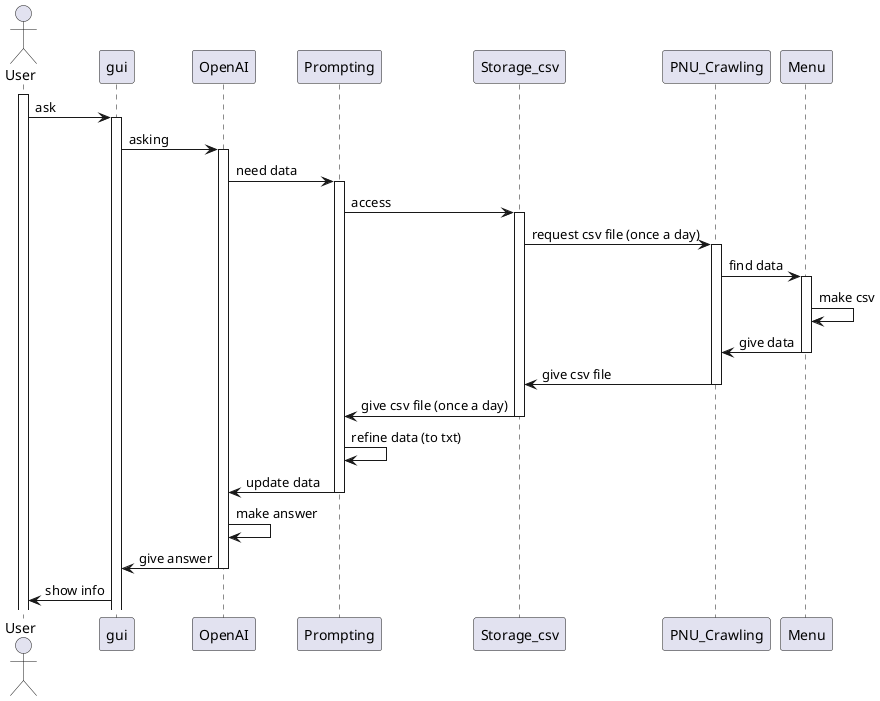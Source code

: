 @startuml

actor User
participant gui
participant OpenAI 
participant Prompting
participant Storage_csv
participant PNU_Crawling
participant Menu



activate User
User -> gui : ask
activate gui
gui -> OpenAI : asking
activate OpenAI
OpenAI -> Prompting : need data
activate Prompting
Prompting -> Storage_csv : access
activate Storage_csv
Storage_csv -> PNU_Crawling : request csv file (once a day)
activate PNU_Crawling


PNU_Crawling -> Menu : find data
activate Menu
Menu -> Menu : make csv
Menu -> PNU_Crawling : give data
deactivate Menu


PNU_Crawling -> Storage_csv : give csv file
deactivate PNU_Crawling
Storage_csv -> Prompting : give csv file (once a day)
deactivate Storage_csv
Prompting -> Prompting : refine data (to txt)
Prompting -> OpenAI : update data
deactivate Prompting
OpenAI -> OpenAI : make answer
OpenAI -> gui : give answer
deactivate OpenAI

gui -> User : show info

deactivate OpenAI


@enduml